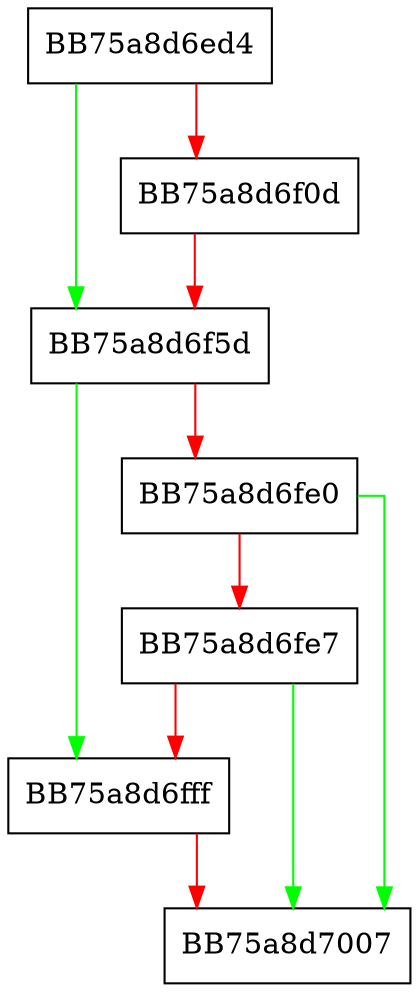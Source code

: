digraph add_value {
  node [shape="box"];
  graph [splines=ortho];
  BB75a8d6ed4 -> BB75a8d6f5d [color="green"];
  BB75a8d6ed4 -> BB75a8d6f0d [color="red"];
  BB75a8d6f0d -> BB75a8d6f5d [color="red"];
  BB75a8d6f5d -> BB75a8d6fff [color="green"];
  BB75a8d6f5d -> BB75a8d6fe0 [color="red"];
  BB75a8d6fe0 -> BB75a8d7007 [color="green"];
  BB75a8d6fe0 -> BB75a8d6fe7 [color="red"];
  BB75a8d6fe7 -> BB75a8d7007 [color="green"];
  BB75a8d6fe7 -> BB75a8d6fff [color="red"];
  BB75a8d6fff -> BB75a8d7007 [color="red"];
}